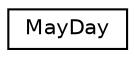 digraph "Graphical Class Hierarchy"
{
  edge [fontname="Helvetica",fontsize="10",labelfontname="Helvetica",labelfontsize="10"];
  node [fontname="Helvetica",fontsize="10",shape=record];
  rankdir="LR";
  Node0 [label="MayDay",height=0.2,width=0.4,color="black", fillcolor="white", style="filled",URL="$classMayDay.html",tooltip="Error-reporting Functions. "];
}
